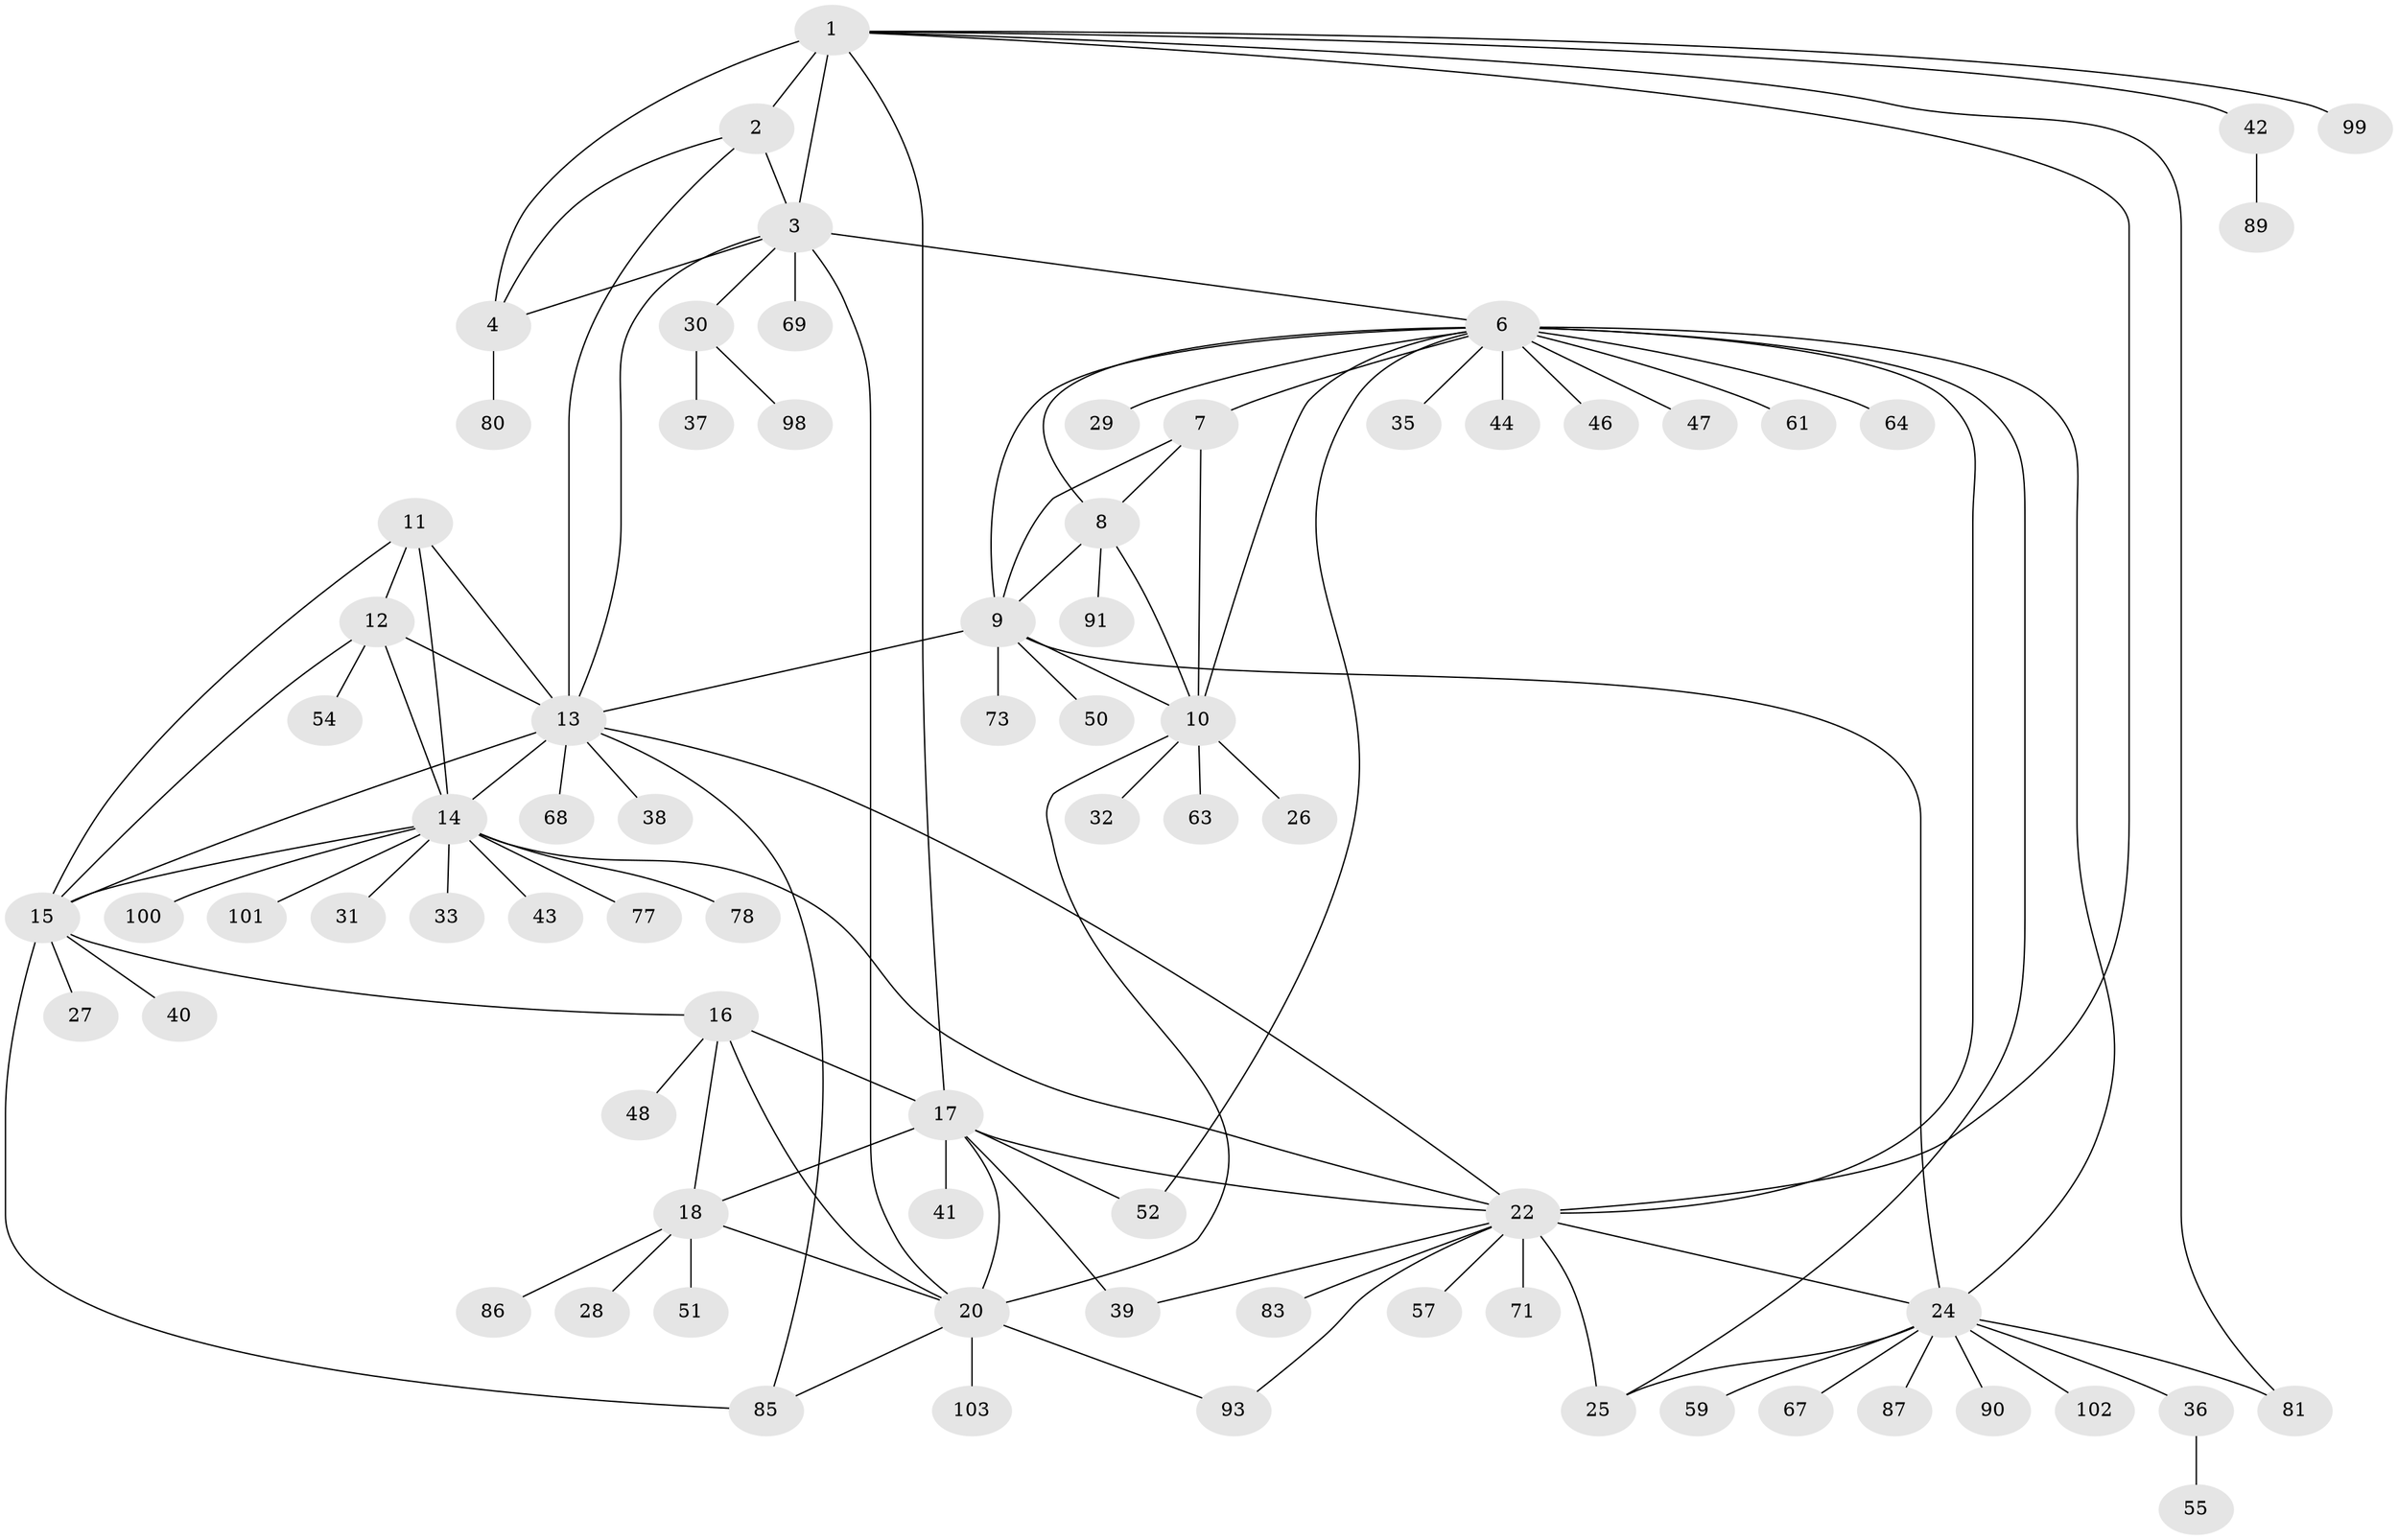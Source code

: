 // original degree distribution, {8: 0.02912621359223301, 6: 0.038834951456310676, 10: 0.019417475728155338, 5: 0.05825242718446602, 7: 0.019417475728155338, 4: 0.019417475728155338, 9: 0.02912621359223301, 12: 0.02912621359223301, 11: 0.009708737864077669, 2: 0.14563106796116504, 1: 0.5533980582524272, 3: 0.04854368932038835}
// Generated by graph-tools (version 1.1) at 2025/42/03/06/25 10:42:13]
// undirected, 75 vertices, 111 edges
graph export_dot {
graph [start="1"]
  node [color=gray90,style=filled];
  1 [super="+5"];
  2 [super="+97"];
  3 [super="+66"];
  4 [super="+62"];
  6 [super="+21"];
  7;
  8 [super="+95"];
  9 [super="+34"];
  10 [super="+70"];
  11 [super="+72"];
  12;
  13 [super="+56"];
  14 [super="+65"];
  15 [super="+60"];
  16;
  17 [super="+19"];
  18 [super="+45"];
  20 [super="+84"];
  22 [super="+23"];
  24 [super="+53"];
  25 [super="+75"];
  26 [super="+58"];
  27 [super="+79"];
  28;
  29 [super="+76"];
  30 [super="+74"];
  31;
  32;
  33;
  35;
  36;
  37;
  38;
  39 [super="+88"];
  40;
  41;
  42 [super="+49"];
  43;
  44;
  46;
  47;
  48 [super="+92"];
  50;
  51;
  52;
  54;
  55;
  57;
  59;
  61;
  63;
  64;
  67;
  68;
  69;
  71;
  73 [super="+96"];
  77;
  78 [super="+82"];
  80;
  81;
  83;
  85 [super="+94"];
  86;
  87;
  89;
  90;
  91;
  93;
  98;
  99;
  100;
  101;
  102;
  103;
  1 -- 2 [weight=2];
  1 -- 3 [weight=2];
  1 -- 4 [weight=2];
  1 -- 42;
  1 -- 81;
  1 -- 99;
  1 -- 17;
  1 -- 22;
  2 -- 3;
  2 -- 4;
  2 -- 13;
  3 -- 4;
  3 -- 6;
  3 -- 13;
  3 -- 30;
  3 -- 69;
  3 -- 20;
  4 -- 80;
  6 -- 7;
  6 -- 8;
  6 -- 9;
  6 -- 10;
  6 -- 44;
  6 -- 64;
  6 -- 35;
  6 -- 46;
  6 -- 47;
  6 -- 29;
  6 -- 52;
  6 -- 22 [weight=2];
  6 -- 24;
  6 -- 25;
  6 -- 61;
  7 -- 8;
  7 -- 9;
  7 -- 10;
  8 -- 9;
  8 -- 10;
  8 -- 91;
  9 -- 10;
  9 -- 13;
  9 -- 50;
  9 -- 73;
  9 -- 24;
  10 -- 20;
  10 -- 26;
  10 -- 32;
  10 -- 63;
  11 -- 12;
  11 -- 13;
  11 -- 14;
  11 -- 15;
  12 -- 13;
  12 -- 14;
  12 -- 15;
  12 -- 54;
  13 -- 14;
  13 -- 15;
  13 -- 38;
  13 -- 85;
  13 -- 68;
  13 -- 22;
  14 -- 15;
  14 -- 31;
  14 -- 33;
  14 -- 43;
  14 -- 77;
  14 -- 78;
  14 -- 100;
  14 -- 101;
  14 -- 22;
  15 -- 16;
  15 -- 27;
  15 -- 40;
  15 -- 85;
  16 -- 17 [weight=2];
  16 -- 18;
  16 -- 20;
  16 -- 48;
  17 -- 18 [weight=2];
  17 -- 20 [weight=2];
  17 -- 39;
  17 -- 41;
  17 -- 52;
  17 -- 22;
  18 -- 20;
  18 -- 28;
  18 -- 51;
  18 -- 86;
  20 -- 85;
  20 -- 93;
  20 -- 103;
  22 -- 24 [weight=2];
  22 -- 25 [weight=2];
  22 -- 83;
  22 -- 71;
  22 -- 39;
  22 -- 93;
  22 -- 57;
  24 -- 25;
  24 -- 36;
  24 -- 81;
  24 -- 87;
  24 -- 90;
  24 -- 102;
  24 -- 59;
  24 -- 67;
  30 -- 37;
  30 -- 98;
  36 -- 55;
  42 -- 89;
}
